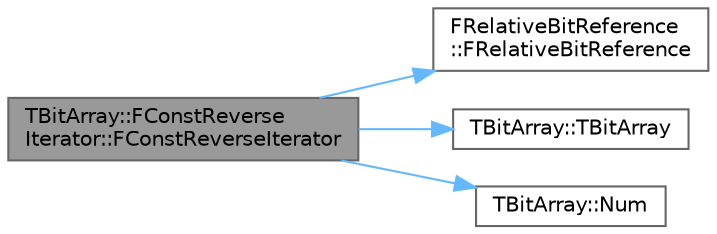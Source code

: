 digraph "TBitArray::FConstReverseIterator::FConstReverseIterator"
{
 // INTERACTIVE_SVG=YES
 // LATEX_PDF_SIZE
  bgcolor="transparent";
  edge [fontname=Helvetica,fontsize=10,labelfontname=Helvetica,labelfontsize=10];
  node [fontname=Helvetica,fontsize=10,shape=box,height=0.2,width=0.4];
  rankdir="LR";
  Node1 [id="Node000001",label="TBitArray::FConstReverse\lIterator::FConstReverseIterator",height=0.2,width=0.4,color="gray40", fillcolor="grey60", style="filled", fontcolor="black",tooltip=" "];
  Node1 -> Node2 [id="edge1_Node000001_Node000002",color="steelblue1",style="solid",tooltip=" "];
  Node2 [id="Node000002",label="FRelativeBitReference\l::FRelativeBitReference",height=0.2,width=0.4,color="grey40", fillcolor="white", style="filled",URL="$db/dcb/classFRelativeBitReference.html#ab58f5d53e0b238bfcf2f53248646bead",tooltip=" "];
  Node1 -> Node3 [id="edge2_Node000001_Node000003",color="steelblue1",style="solid",tooltip=" "];
  Node3 [id="Node000003",label="TBitArray::TBitArray",height=0.2,width=0.4,color="grey40", fillcolor="white", style="filled",URL="$d5/d67/classTBitArray.html#a1771ac139a4bfc89fdc10887e4f385c8",tooltip=" "];
  Node1 -> Node4 [id="edge3_Node000001_Node000004",color="steelblue1",style="solid",tooltip=" "];
  Node4 [id="Node000004",label="TBitArray::Num",height=0.2,width=0.4,color="grey40", fillcolor="white", style="filled",URL="$d5/d67/classTBitArray.html#a47cde96845f9721e05e6534753eadda0",tooltip=" "];
}
